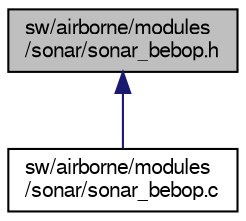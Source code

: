digraph "sw/airborne/modules/sonar/sonar_bebop.h"
{
  edge [fontname="FreeSans",fontsize="10",labelfontname="FreeSans",labelfontsize="10"];
  node [fontname="FreeSans",fontsize="10",shape=record];
  Node1 [label="sw/airborne/modules\l/sonar/sonar_bebop.h",height=0.2,width=0.4,color="black", fillcolor="grey75", style="filled", fontcolor="black"];
  Node1 -> Node2 [dir="back",color="midnightblue",fontsize="10",style="solid",fontname="FreeSans"];
  Node2 [label="sw/airborne/modules\l/sonar/sonar_bebop.c",height=0.2,width=0.4,color="black", fillcolor="white", style="filled",URL="$sonar__bebop_8c.html",tooltip="Parrot Bebop Sonar driver. "];
}
